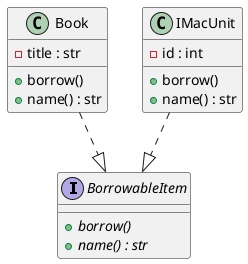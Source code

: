 @startuml

interface BorrowableItem{
  + {abstract} borrow()
  + {abstract} name() : str
}

class Book{
  - title : str
  + borrow()
  + name() : str
}

class IMacUnit{
  - id : int
  + borrow()
  + name() : str
}

Book ..|> BorrowableItem
IMacUnit ..|> BorrowableItem

@enduml
